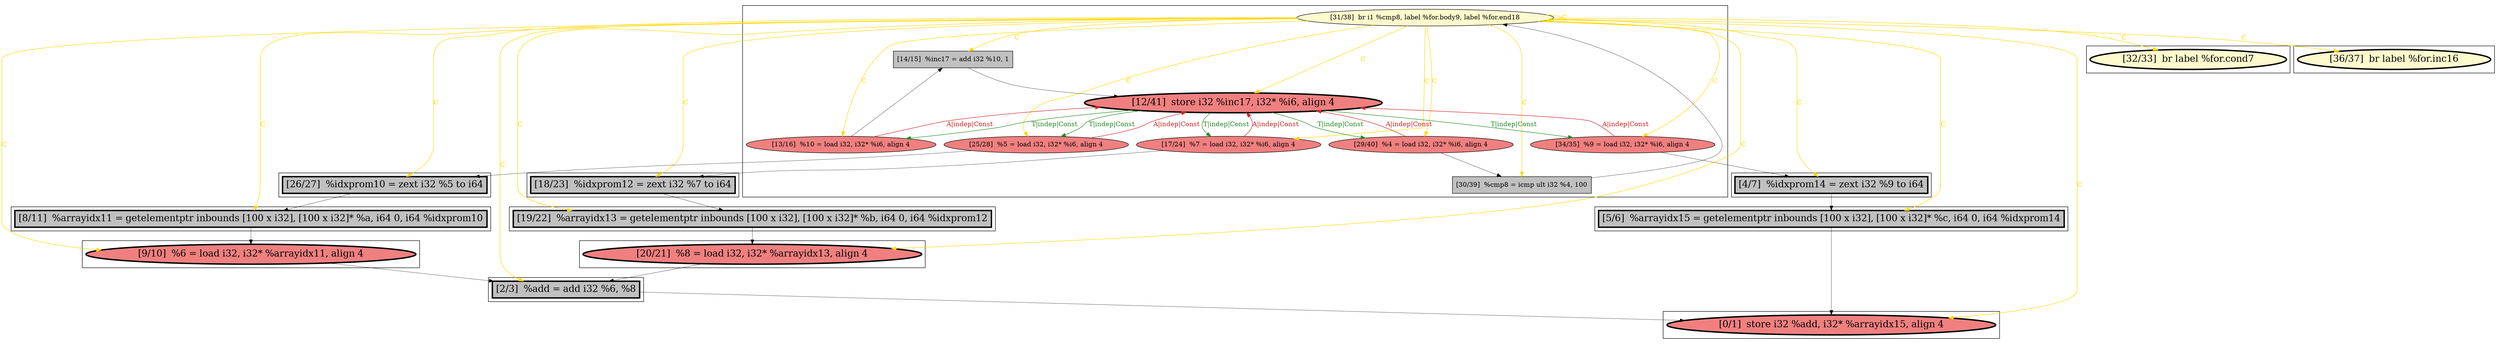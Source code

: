 
digraph G {



node434->node431 [style=solid,color=black,label="",penwidth=0.5,fontcolor=black ]
node443->node446 [style=solid,color=gold,label="C",penwidth=1.0,fontcolor=gold ]
node443->node438 [style=solid,color=gold,label="C",penwidth=1.0,fontcolor=gold ]
node443->node441 [style=solid,color=gold,label="C",penwidth=1.0,fontcolor=gold ]
node431->node430 [style=solid,color=black,label="",penwidth=0.5,fontcolor=black ]
node442->node444 [style=solid,color=firebrick3,label="A|indep|Const",penwidth=1.0,fontcolor=firebrick3 ]
node443->node447 [style=solid,color=gold,label="C",penwidth=1.0,fontcolor=gold ]
node438->node444 [style=solid,color=black,label="",penwidth=0.5,fontcolor=black ]
node446->node450 [style=solid,color=black,label="",penwidth=0.5,fontcolor=black ]
node444->node441 [style=solid,color=forestgreen,label="T|indep|Const",penwidth=1.0,fontcolor=forestgreen ]
node443->node430 [style=solid,color=gold,label="C",penwidth=1.0,fontcolor=gold ]
node439->node433 [style=solid,color=black,label="",penwidth=0.5,fontcolor=black ]
node443->node442 [style=solid,color=gold,label="C",penwidth=1.0,fontcolor=gold ]
node443->node435 [style=solid,color=gold,label="C",penwidth=1.0,fontcolor=gold ]
node443->node431 [style=solid,color=gold,label="C",penwidth=1.0,fontcolor=gold ]
node437->node447 [style=solid,color=black,label="",penwidth=0.5,fontcolor=black ]
node443->node434 [style=solid,color=gold,label="C",penwidth=1.0,fontcolor=gold ]
node441->node444 [style=solid,color=firebrick3,label="A|indep|Const",penwidth=1.0,fontcolor=firebrick3 ]
node443->node445 [style=solid,color=gold,label="C",penwidth=1.0,fontcolor=gold ]
node443->node443 [style=solid,color=gold,label="C",penwidth=1.0,fontcolor=gold ]
node443->node450 [style=solid,color=gold,label="C",penwidth=1.0,fontcolor=gold ]
node442->node446 [style=solid,color=black,label="",penwidth=0.5,fontcolor=black ]
node443->node433 [style=solid,color=gold,label="C",penwidth=1.0,fontcolor=gold ]
node443->node432 [style=solid,color=gold,label="C",penwidth=1.0,fontcolor=gold ]
node445->node444 [style=solid,color=firebrick3,label="A|indep|Const",penwidth=1.0,fontcolor=firebrick3 ]
node441->node438 [style=solid,color=black,label="",penwidth=0.5,fontcolor=black ]
node432->node430 [style=solid,color=black,label="",penwidth=0.5,fontcolor=black ]
node448->node434 [style=solid,color=black,label="",penwidth=0.5,fontcolor=black ]
node443->node448 [style=solid,color=gold,label="C",penwidth=1.0,fontcolor=gold ]
node443->node449 [style=solid,color=gold,label="C",penwidth=1.0,fontcolor=gold ]
node447->node448 [style=solid,color=black,label="",penwidth=0.5,fontcolor=black ]
node444->node442 [style=solid,color=forestgreen,label="T|indep|Const",penwidth=1.0,fontcolor=forestgreen ]
node440->node443 [style=solid,color=black,label="",penwidth=0.5,fontcolor=black ]
node445->node440 [style=solid,color=black,label="",penwidth=0.5,fontcolor=black ]
node433->node432 [style=solid,color=black,label="",penwidth=0.5,fontcolor=black ]
node443->node436 [style=solid,color=gold,label="C",penwidth=1.0,fontcolor=gold ]
node450->node435 [style=solid,color=black,label="",penwidth=0.5,fontcolor=black ]
node435->node431 [style=solid,color=black,label="",penwidth=0.5,fontcolor=black ]
node444->node445 [style=solid,color=forestgreen,label="T|indep|Const",penwidth=1.0,fontcolor=forestgreen ]
node437->node444 [style=solid,color=firebrick3,label="A|indep|Const",penwidth=1.0,fontcolor=firebrick3 ]
node443->node440 [style=solid,color=gold,label="C",penwidth=1.0,fontcolor=gold ]
node444->node437 [style=solid,color=forestgreen,label="T|indep|Const",penwidth=1.0,fontcolor=forestgreen ]
node443->node444 [style=solid,color=gold,label="C",penwidth=1.0,fontcolor=gold ]
node443->node437 [style=solid,color=gold,label="C",penwidth=1.0,fontcolor=gold ]
node439->node444 [style=solid,color=firebrick3,label="A|indep|Const",penwidth=1.0,fontcolor=firebrick3 ]
node443->node439 [style=solid,color=gold,label="C",penwidth=1.0,fontcolor=gold ]
node444->node439 [style=solid,color=forestgreen,label="T|indep|Const",penwidth=1.0,fontcolor=forestgreen ]


subgraph cluster11 {


node449 [penwidth=3.0,fontsize=20,fillcolor=lemonchiffon,label="[32/33]  br label %for.cond7",shape=ellipse,style=filled ]



}

subgraph cluster10 {


node448 [penwidth=3.0,fontsize=20,fillcolor=grey,label="[8/11]  %arrayidx11 = getelementptr inbounds [100 x i32], [100 x i32]* %a, i64 0, i64 %idxprom10",shape=rectangle,style=filled ]



}

subgraph cluster9 {


node447 [penwidth=3.0,fontsize=20,fillcolor=grey,label="[26/27]  %idxprom10 = zext i32 %5 to i64",shape=rectangle,style=filled ]



}

subgraph cluster8 {


node446 [penwidth=3.0,fontsize=20,fillcolor=grey,label="[18/23]  %idxprom12 = zext i32 %7 to i64",shape=rectangle,style=filled ]



}

subgraph cluster7 {


node445 [fillcolor=lightcoral,label="[29/40]  %4 = load i32, i32* %i6, align 4",shape=ellipse,style=filled ]
node443 [fillcolor=lemonchiffon,label="[31/38]  br i1 %cmp8, label %for.body9, label %for.end18",shape=ellipse,style=filled ]
node438 [fillcolor=grey,label="[14/15]  %inc17 = add i32 %10, 1",shape=rectangle,style=filled ]
node437 [fillcolor=lightcoral,label="[25/28]  %5 = load i32, i32* %i6, align 4",shape=ellipse,style=filled ]
node441 [fillcolor=lightcoral,label="[13/16]  %10 = load i32, i32* %i6, align 4",shape=ellipse,style=filled ]
node439 [fillcolor=lightcoral,label="[34/35]  %9 = load i32, i32* %i6, align 4",shape=ellipse,style=filled ]
node440 [fillcolor=grey,label="[30/39]  %cmp8 = icmp ult i32 %4, 100",shape=rectangle,style=filled ]
node444 [penwidth=3.0,fontsize=20,fillcolor=lightcoral,label="[12/41]  store i32 %inc17, i32* %i6, align 4",shape=ellipse,style=filled ]
node442 [fillcolor=lightcoral,label="[17/24]  %7 = load i32, i32* %i6, align 4",shape=ellipse,style=filled ]



}

subgraph cluster6 {


node436 [penwidth=3.0,fontsize=20,fillcolor=lemonchiffon,label="[36/37]  br label %for.inc16",shape=ellipse,style=filled ]



}

subgraph cluster0 {


node430 [penwidth=3.0,fontsize=20,fillcolor=lightcoral,label="[0/1]  store i32 %add, i32* %arrayidx15, align 4",shape=ellipse,style=filled ]



}

subgraph cluster12 {


node450 [penwidth=3.0,fontsize=20,fillcolor=grey,label="[19/22]  %arrayidx13 = getelementptr inbounds [100 x i32], [100 x i32]* %b, i64 0, i64 %idxprom12",shape=rectangle,style=filled ]



}

subgraph cluster5 {


node435 [penwidth=3.0,fontsize=20,fillcolor=lightcoral,label="[20/21]  %8 = load i32, i32* %arrayidx13, align 4",shape=ellipse,style=filled ]



}

subgraph cluster1 {


node431 [penwidth=3.0,fontsize=20,fillcolor=grey,label="[2/3]  %add = add i32 %6, %8",shape=rectangle,style=filled ]



}

subgraph cluster2 {


node432 [penwidth=3.0,fontsize=20,fillcolor=grey,label="[5/6]  %arrayidx15 = getelementptr inbounds [100 x i32], [100 x i32]* %c, i64 0, i64 %idxprom14",shape=rectangle,style=filled ]



}

subgraph cluster3 {


node433 [penwidth=3.0,fontsize=20,fillcolor=grey,label="[4/7]  %idxprom14 = zext i32 %9 to i64",shape=rectangle,style=filled ]



}

subgraph cluster4 {


node434 [penwidth=3.0,fontsize=20,fillcolor=lightcoral,label="[9/10]  %6 = load i32, i32* %arrayidx11, align 4",shape=ellipse,style=filled ]



}

}
